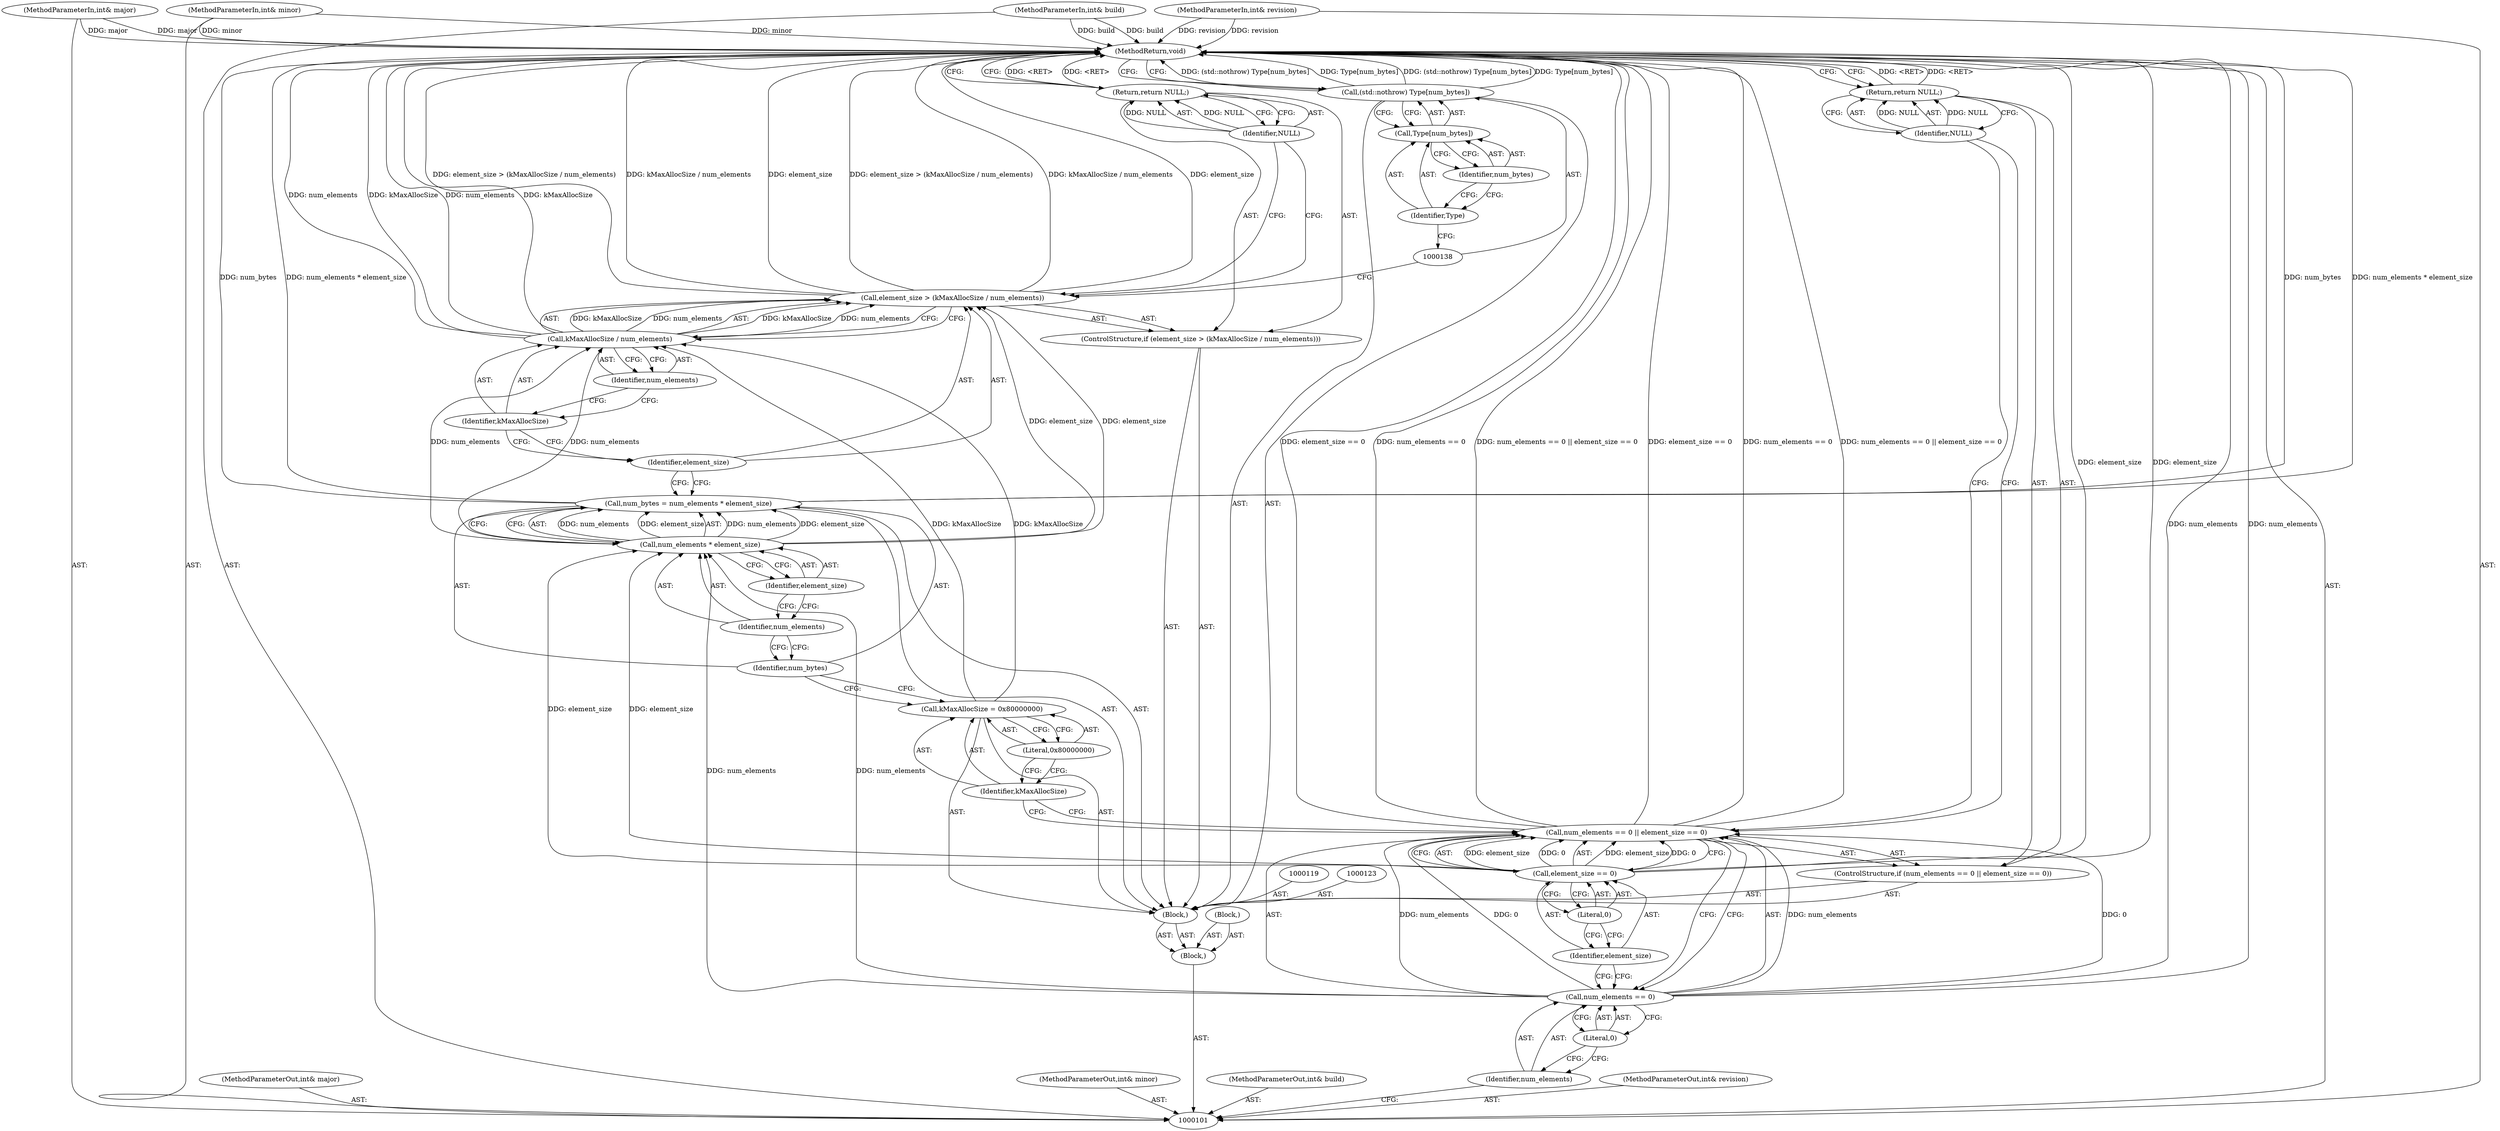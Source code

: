 digraph "0_Android_cc274e2abe8b2a6698a5c47d8aa4bb45f1f9538d_23" {
"1000142" [label="(MethodReturn,void)"];
"1000102" [label="(MethodParameterIn,int& major)"];
"1000190" [label="(MethodParameterOut,int& major)"];
"1000103" [label="(MethodParameterIn,int& minor)"];
"1000191" [label="(MethodParameterOut,int& minor)"];
"1000104" [label="(MethodParameterIn,int& build)"];
"1000192" [label="(MethodParameterOut,int& build)"];
"1000105" [label="(MethodParameterIn,int& revision)"];
"1000193" [label="(MethodParameterOut,int& revision)"];
"1000106" [label="(Block,)"];
"1000108" [label="(Block,)"];
"1000124" [label="(Call,num_bytes = num_elements * element_size)"];
"1000125" [label="(Identifier,num_bytes)"];
"1000126" [label="(Call,num_elements * element_size)"];
"1000127" [label="(Identifier,num_elements)"];
"1000128" [label="(Identifier,element_size)"];
"1000129" [label="(ControlStructure,if (element_size > (kMaxAllocSize / num_elements)))"];
"1000132" [label="(Call,kMaxAllocSize / num_elements)"];
"1000133" [label="(Identifier,kMaxAllocSize)"];
"1000134" [label="(Identifier,num_elements)"];
"1000130" [label="(Call,element_size > (kMaxAllocSize / num_elements))"];
"1000131" [label="(Identifier,element_size)"];
"1000136" [label="(Identifier,NULL)"];
"1000135" [label="(Return,return NULL;)"];
"1000137" [label="(Call,(std::nothrow) Type[num_bytes])"];
"1000139" [label="(Call,Type[num_bytes])"];
"1000140" [label="(Identifier,Type)"];
"1000141" [label="(Identifier,num_bytes)"];
"1000107" [label="(Block,)"];
"1000109" [label="(ControlStructure,if (num_elements == 0 || element_size == 0))"];
"1000113" [label="(Literal,0)"];
"1000114" [label="(Call,element_size == 0)"];
"1000115" [label="(Identifier,element_size)"];
"1000116" [label="(Literal,0)"];
"1000110" [label="(Call,num_elements == 0 || element_size == 0)"];
"1000111" [label="(Call,num_elements == 0)"];
"1000112" [label="(Identifier,num_elements)"];
"1000118" [label="(Identifier,NULL)"];
"1000117" [label="(Return,return NULL;)"];
"1000120" [label="(Call,kMaxAllocSize = 0x80000000)"];
"1000121" [label="(Identifier,kMaxAllocSize)"];
"1000122" [label="(Literal,0x80000000)"];
"1000142" -> "1000101"  [label="AST: "];
"1000142" -> "1000117"  [label="CFG: "];
"1000142" -> "1000135"  [label="CFG: "];
"1000142" -> "1000137"  [label="CFG: "];
"1000135" -> "1000142"  [label="DDG: <RET>"];
"1000117" -> "1000142"  [label="DDG: <RET>"];
"1000124" -> "1000142"  [label="DDG: num_bytes"];
"1000124" -> "1000142"  [label="DDG: num_elements * element_size"];
"1000104" -> "1000142"  [label="DDG: build"];
"1000105" -> "1000142"  [label="DDG: revision"];
"1000110" -> "1000142"  [label="DDG: element_size == 0"];
"1000110" -> "1000142"  [label="DDG: num_elements == 0"];
"1000110" -> "1000142"  [label="DDG: num_elements == 0 || element_size == 0"];
"1000114" -> "1000142"  [label="DDG: element_size"];
"1000137" -> "1000142"  [label="DDG: (std::nothrow) Type[num_bytes]"];
"1000137" -> "1000142"  [label="DDG: Type[num_bytes]"];
"1000130" -> "1000142"  [label="DDG: element_size > (kMaxAllocSize / num_elements)"];
"1000130" -> "1000142"  [label="DDG: kMaxAllocSize / num_elements"];
"1000130" -> "1000142"  [label="DDG: element_size"];
"1000103" -> "1000142"  [label="DDG: minor"];
"1000132" -> "1000142"  [label="DDG: num_elements"];
"1000132" -> "1000142"  [label="DDG: kMaxAllocSize"];
"1000102" -> "1000142"  [label="DDG: major"];
"1000111" -> "1000142"  [label="DDG: num_elements"];
"1000102" -> "1000101"  [label="AST: "];
"1000102" -> "1000142"  [label="DDG: major"];
"1000190" -> "1000101"  [label="AST: "];
"1000103" -> "1000101"  [label="AST: "];
"1000103" -> "1000142"  [label="DDG: minor"];
"1000191" -> "1000101"  [label="AST: "];
"1000104" -> "1000101"  [label="AST: "];
"1000104" -> "1000142"  [label="DDG: build"];
"1000192" -> "1000101"  [label="AST: "];
"1000105" -> "1000101"  [label="AST: "];
"1000105" -> "1000142"  [label="DDG: revision"];
"1000193" -> "1000101"  [label="AST: "];
"1000106" -> "1000101"  [label="AST: "];
"1000107" -> "1000106"  [label="AST: "];
"1000108" -> "1000106"  [label="AST: "];
"1000108" -> "1000106"  [label="AST: "];
"1000109" -> "1000108"  [label="AST: "];
"1000119" -> "1000108"  [label="AST: "];
"1000120" -> "1000108"  [label="AST: "];
"1000123" -> "1000108"  [label="AST: "];
"1000124" -> "1000108"  [label="AST: "];
"1000129" -> "1000108"  [label="AST: "];
"1000137" -> "1000108"  [label="AST: "];
"1000124" -> "1000108"  [label="AST: "];
"1000124" -> "1000126"  [label="CFG: "];
"1000125" -> "1000124"  [label="AST: "];
"1000126" -> "1000124"  [label="AST: "];
"1000131" -> "1000124"  [label="CFG: "];
"1000124" -> "1000142"  [label="DDG: num_bytes"];
"1000124" -> "1000142"  [label="DDG: num_elements * element_size"];
"1000126" -> "1000124"  [label="DDG: num_elements"];
"1000126" -> "1000124"  [label="DDG: element_size"];
"1000125" -> "1000124"  [label="AST: "];
"1000125" -> "1000120"  [label="CFG: "];
"1000127" -> "1000125"  [label="CFG: "];
"1000126" -> "1000124"  [label="AST: "];
"1000126" -> "1000128"  [label="CFG: "];
"1000127" -> "1000126"  [label="AST: "];
"1000128" -> "1000126"  [label="AST: "];
"1000124" -> "1000126"  [label="CFG: "];
"1000126" -> "1000124"  [label="DDG: num_elements"];
"1000126" -> "1000124"  [label="DDG: element_size"];
"1000111" -> "1000126"  [label="DDG: num_elements"];
"1000114" -> "1000126"  [label="DDG: element_size"];
"1000126" -> "1000130"  [label="DDG: element_size"];
"1000126" -> "1000132"  [label="DDG: num_elements"];
"1000127" -> "1000126"  [label="AST: "];
"1000127" -> "1000125"  [label="CFG: "];
"1000128" -> "1000127"  [label="CFG: "];
"1000128" -> "1000126"  [label="AST: "];
"1000128" -> "1000127"  [label="CFG: "];
"1000126" -> "1000128"  [label="CFG: "];
"1000129" -> "1000108"  [label="AST: "];
"1000130" -> "1000129"  [label="AST: "];
"1000135" -> "1000129"  [label="AST: "];
"1000132" -> "1000130"  [label="AST: "];
"1000132" -> "1000134"  [label="CFG: "];
"1000133" -> "1000132"  [label="AST: "];
"1000134" -> "1000132"  [label="AST: "];
"1000130" -> "1000132"  [label="CFG: "];
"1000132" -> "1000142"  [label="DDG: num_elements"];
"1000132" -> "1000142"  [label="DDG: kMaxAllocSize"];
"1000132" -> "1000130"  [label="DDG: kMaxAllocSize"];
"1000132" -> "1000130"  [label="DDG: num_elements"];
"1000120" -> "1000132"  [label="DDG: kMaxAllocSize"];
"1000126" -> "1000132"  [label="DDG: num_elements"];
"1000133" -> "1000132"  [label="AST: "];
"1000133" -> "1000131"  [label="CFG: "];
"1000134" -> "1000133"  [label="CFG: "];
"1000134" -> "1000132"  [label="AST: "];
"1000134" -> "1000133"  [label="CFG: "];
"1000132" -> "1000134"  [label="CFG: "];
"1000130" -> "1000129"  [label="AST: "];
"1000130" -> "1000132"  [label="CFG: "];
"1000131" -> "1000130"  [label="AST: "];
"1000132" -> "1000130"  [label="AST: "];
"1000136" -> "1000130"  [label="CFG: "];
"1000138" -> "1000130"  [label="CFG: "];
"1000130" -> "1000142"  [label="DDG: element_size > (kMaxAllocSize / num_elements)"];
"1000130" -> "1000142"  [label="DDG: kMaxAllocSize / num_elements"];
"1000130" -> "1000142"  [label="DDG: element_size"];
"1000126" -> "1000130"  [label="DDG: element_size"];
"1000132" -> "1000130"  [label="DDG: kMaxAllocSize"];
"1000132" -> "1000130"  [label="DDG: num_elements"];
"1000131" -> "1000130"  [label="AST: "];
"1000131" -> "1000124"  [label="CFG: "];
"1000133" -> "1000131"  [label="CFG: "];
"1000136" -> "1000135"  [label="AST: "];
"1000136" -> "1000130"  [label="CFG: "];
"1000135" -> "1000136"  [label="CFG: "];
"1000136" -> "1000135"  [label="DDG: NULL"];
"1000135" -> "1000129"  [label="AST: "];
"1000135" -> "1000136"  [label="CFG: "];
"1000136" -> "1000135"  [label="AST: "];
"1000142" -> "1000135"  [label="CFG: "];
"1000135" -> "1000142"  [label="DDG: <RET>"];
"1000136" -> "1000135"  [label="DDG: NULL"];
"1000137" -> "1000108"  [label="AST: "];
"1000137" -> "1000139"  [label="CFG: "];
"1000138" -> "1000137"  [label="AST: "];
"1000139" -> "1000137"  [label="AST: "];
"1000142" -> "1000137"  [label="CFG: "];
"1000137" -> "1000142"  [label="DDG: (std::nothrow) Type[num_bytes]"];
"1000137" -> "1000142"  [label="DDG: Type[num_bytes]"];
"1000139" -> "1000137"  [label="AST: "];
"1000139" -> "1000141"  [label="CFG: "];
"1000140" -> "1000139"  [label="AST: "];
"1000141" -> "1000139"  [label="AST: "];
"1000137" -> "1000139"  [label="CFG: "];
"1000140" -> "1000139"  [label="AST: "];
"1000140" -> "1000138"  [label="CFG: "];
"1000141" -> "1000140"  [label="CFG: "];
"1000141" -> "1000139"  [label="AST: "];
"1000141" -> "1000140"  [label="CFG: "];
"1000139" -> "1000141"  [label="CFG: "];
"1000107" -> "1000106"  [label="AST: "];
"1000109" -> "1000108"  [label="AST: "];
"1000110" -> "1000109"  [label="AST: "];
"1000117" -> "1000109"  [label="AST: "];
"1000113" -> "1000111"  [label="AST: "];
"1000113" -> "1000112"  [label="CFG: "];
"1000111" -> "1000113"  [label="CFG: "];
"1000114" -> "1000110"  [label="AST: "];
"1000114" -> "1000116"  [label="CFG: "];
"1000115" -> "1000114"  [label="AST: "];
"1000116" -> "1000114"  [label="AST: "];
"1000110" -> "1000114"  [label="CFG: "];
"1000114" -> "1000142"  [label="DDG: element_size"];
"1000114" -> "1000110"  [label="DDG: element_size"];
"1000114" -> "1000110"  [label="DDG: 0"];
"1000114" -> "1000126"  [label="DDG: element_size"];
"1000115" -> "1000114"  [label="AST: "];
"1000115" -> "1000111"  [label="CFG: "];
"1000116" -> "1000115"  [label="CFG: "];
"1000116" -> "1000114"  [label="AST: "];
"1000116" -> "1000115"  [label="CFG: "];
"1000114" -> "1000116"  [label="CFG: "];
"1000110" -> "1000109"  [label="AST: "];
"1000110" -> "1000111"  [label="CFG: "];
"1000110" -> "1000114"  [label="CFG: "];
"1000111" -> "1000110"  [label="AST: "];
"1000114" -> "1000110"  [label="AST: "];
"1000118" -> "1000110"  [label="CFG: "];
"1000121" -> "1000110"  [label="CFG: "];
"1000110" -> "1000142"  [label="DDG: element_size == 0"];
"1000110" -> "1000142"  [label="DDG: num_elements == 0"];
"1000110" -> "1000142"  [label="DDG: num_elements == 0 || element_size == 0"];
"1000111" -> "1000110"  [label="DDG: num_elements"];
"1000111" -> "1000110"  [label="DDG: 0"];
"1000114" -> "1000110"  [label="DDG: element_size"];
"1000114" -> "1000110"  [label="DDG: 0"];
"1000111" -> "1000110"  [label="AST: "];
"1000111" -> "1000113"  [label="CFG: "];
"1000112" -> "1000111"  [label="AST: "];
"1000113" -> "1000111"  [label="AST: "];
"1000115" -> "1000111"  [label="CFG: "];
"1000110" -> "1000111"  [label="CFG: "];
"1000111" -> "1000142"  [label="DDG: num_elements"];
"1000111" -> "1000110"  [label="DDG: num_elements"];
"1000111" -> "1000110"  [label="DDG: 0"];
"1000111" -> "1000126"  [label="DDG: num_elements"];
"1000112" -> "1000111"  [label="AST: "];
"1000112" -> "1000101"  [label="CFG: "];
"1000113" -> "1000112"  [label="CFG: "];
"1000118" -> "1000117"  [label="AST: "];
"1000118" -> "1000110"  [label="CFG: "];
"1000117" -> "1000118"  [label="CFG: "];
"1000118" -> "1000117"  [label="DDG: NULL"];
"1000117" -> "1000109"  [label="AST: "];
"1000117" -> "1000118"  [label="CFG: "];
"1000118" -> "1000117"  [label="AST: "];
"1000142" -> "1000117"  [label="CFG: "];
"1000117" -> "1000142"  [label="DDG: <RET>"];
"1000118" -> "1000117"  [label="DDG: NULL"];
"1000120" -> "1000108"  [label="AST: "];
"1000120" -> "1000122"  [label="CFG: "];
"1000121" -> "1000120"  [label="AST: "];
"1000122" -> "1000120"  [label="AST: "];
"1000125" -> "1000120"  [label="CFG: "];
"1000120" -> "1000132"  [label="DDG: kMaxAllocSize"];
"1000121" -> "1000120"  [label="AST: "];
"1000121" -> "1000110"  [label="CFG: "];
"1000122" -> "1000121"  [label="CFG: "];
"1000122" -> "1000120"  [label="AST: "];
"1000122" -> "1000121"  [label="CFG: "];
"1000120" -> "1000122"  [label="CFG: "];
}
